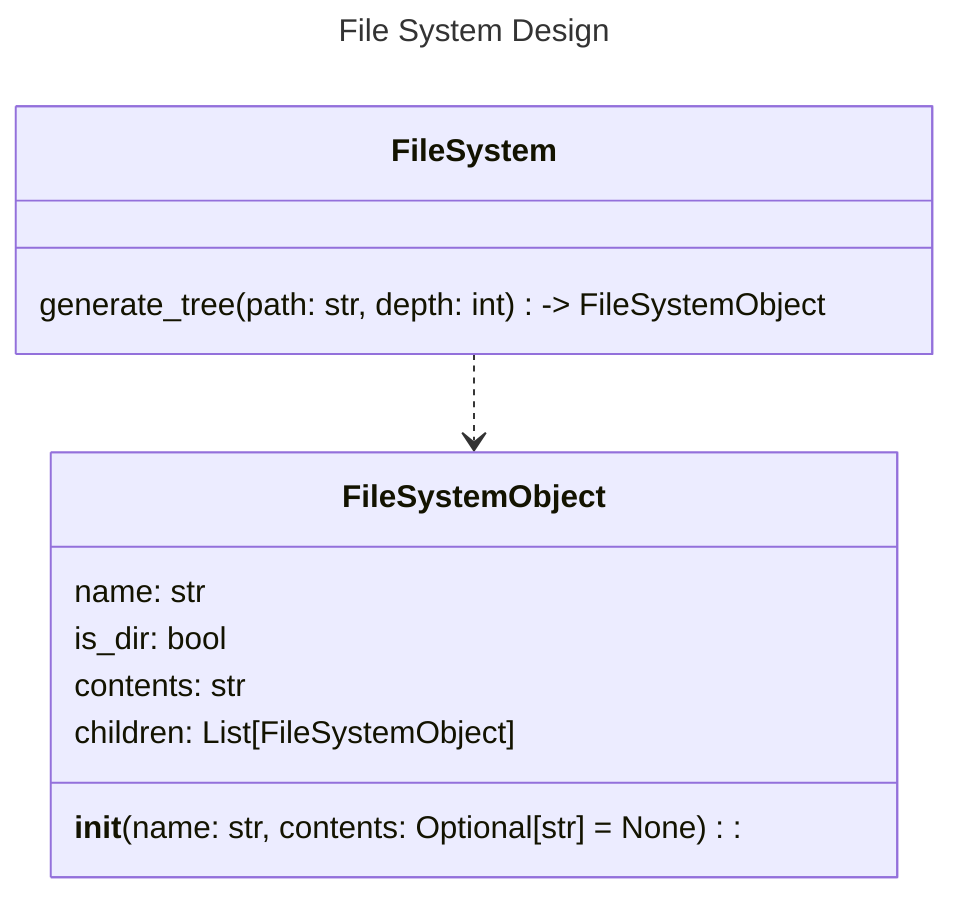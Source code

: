 ---
title: File System Design
---
classDiagram
    class FileSystem {
        generate_tree(path: str, depth: int) -> FileSystemObject
    }

    class FileSystemObject {
        __init__(name: str, contents: Optional[str] = None):
        name: str
        is_dir: bool
        contents: str
        children: List[FileSystemObject]
    }

    FileSystem ..> FileSystemObject